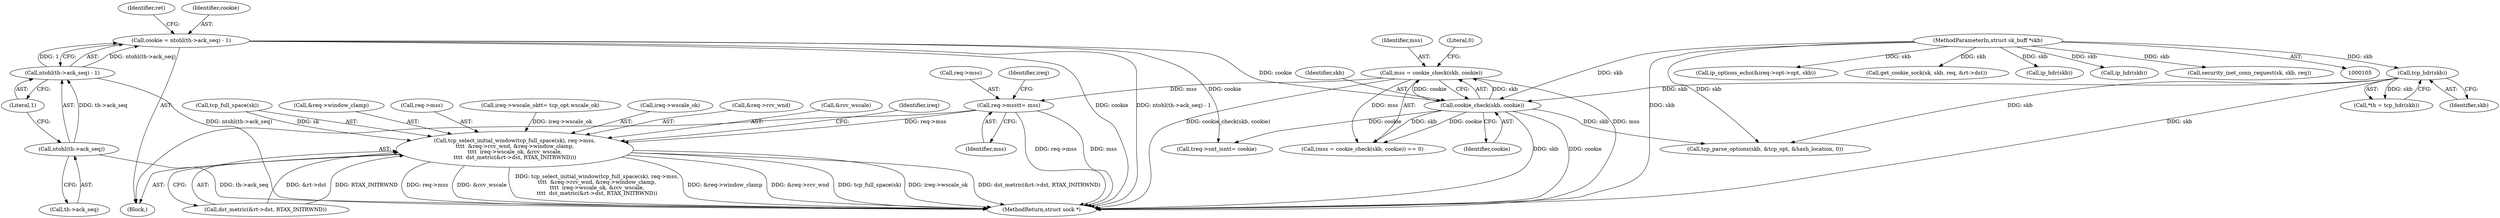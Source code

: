 digraph "0_linux_f6d8bd051c391c1c0458a30b2a7abcd939329259_28@pointer" {
"1000232" [label="(Call,req->mss\t\t= mss)"];
"1000160" [label="(Call,mss = cookie_check(skb, cookie))"];
"1000162" [label="(Call,cookie_check(skb, cookie))"];
"1000122" [label="(Call,tcp_hdr(skb))"];
"1000107" [label="(MethodParameterIn,struct sk_buff *skb)"];
"1000125" [label="(Call,cookie = ntohl(th->ack_seq) - 1)"];
"1000127" [label="(Call,ntohl(th->ack_seq) - 1)"];
"1000128" [label="(Call,ntohl(th->ack_seq))"];
"1000440" [label="(Call,tcp_select_initial_window(tcp_full_space(sk), req->mss,\n\t\t\t\t  &req->rcv_wnd, &req->window_clamp,\n\t\t\t\t  ireq->wscale_ok, &rcv_wscale,\n\t\t\t\t  dst_metric(&rt->dst, RTAX_INITRWND)))"];
"1000483" [label="(MethodReturn,struct sock *)"];
"1000125" [label="(Call,cookie = ntohl(th->ack_seq) - 1)"];
"1000457" [label="(Call,&rcv_wscale)"];
"1000467" [label="(Identifier,ireq)"];
"1000129" [label="(Call,th->ack_seq)"];
"1000236" [label="(Identifier,mss)"];
"1000233" [label="(Call,req->mss)"];
"1000459" [label="(Call,dst_metric(&rt->dst, RTAX_INITRWND))"];
"1000109" [label="(Block,)"];
"1000159" [label="(Call,(mss = cookie_check(skb, cookie)) == 0)"];
"1000128" [label="(Call,ntohl(th->ack_seq))"];
"1000342" [label="(Call,ip_options_echo(&ireq->opt->opt, skb))"];
"1000472" [label="(Call,get_cookie_sock(sk, skb, req, &rt->dst))"];
"1000127" [label="(Call,ntohl(th->ack_seq) - 1)"];
"1000441" [label="(Call,tcp_full_space(sk))"];
"1000450" [label="(Call,&req->window_clamp)"];
"1000122" [label="(Call,tcp_hdr(skb))"];
"1000443" [label="(Call,req->mss)"];
"1000256" [label="(Call,ip_hdr(skb))"];
"1000135" [label="(Identifier,ret)"];
"1000132" [label="(Literal,1)"];
"1000440" [label="(Call,tcp_select_initial_window(tcp_full_space(sk), req->mss,\n\t\t\t\t  &req->rcv_wnd, &req->window_clamp,\n\t\t\t\t  ireq->wscale_ok, &rcv_wscale,\n\t\t\t\t  dst_metric(&rt->dst, RTAX_INITRWND)))"];
"1000286" [label="(Call,ireq->wscale_ok\t\t= tcp_opt.wscale_ok)"];
"1000164" [label="(Identifier,cookie)"];
"1000163" [label="(Identifier,skb)"];
"1000160" [label="(Call,mss = cookie_check(skb, cookie))"];
"1000165" [label="(Literal,0)"];
"1000454" [label="(Call,ireq->wscale_ok)"];
"1000182" [label="(Call,tcp_parse_options(skb, &tcp_opt, &hash_location, 0))"];
"1000162" [label="(Call,cookie_check(skb, cookie))"];
"1000107" [label="(MethodParameterIn,struct sk_buff *skb)"];
"1000239" [label="(Identifier,ireq)"];
"1000120" [label="(Call,*th = tcp_hdr(skb))"];
"1000264" [label="(Call,ip_hdr(skb))"];
"1000446" [label="(Call,&req->rcv_wnd)"];
"1000123" [label="(Identifier,skb)"];
"1000227" [label="(Call,treq->snt_isn\t\t= cookie)"];
"1000232" [label="(Call,req->mss\t\t= mss)"];
"1000161" [label="(Identifier,mss)"];
"1000361" [label="(Call,security_inet_conn_request(sk, skb, req))"];
"1000126" [label="(Identifier,cookie)"];
"1000232" -> "1000109"  [label="AST: "];
"1000232" -> "1000236"  [label="CFG: "];
"1000233" -> "1000232"  [label="AST: "];
"1000236" -> "1000232"  [label="AST: "];
"1000239" -> "1000232"  [label="CFG: "];
"1000232" -> "1000483"  [label="DDG: req->mss"];
"1000232" -> "1000483"  [label="DDG: mss"];
"1000160" -> "1000232"  [label="DDG: mss"];
"1000232" -> "1000440"  [label="DDG: req->mss"];
"1000160" -> "1000159"  [label="AST: "];
"1000160" -> "1000162"  [label="CFG: "];
"1000161" -> "1000160"  [label="AST: "];
"1000162" -> "1000160"  [label="AST: "];
"1000165" -> "1000160"  [label="CFG: "];
"1000160" -> "1000483"  [label="DDG: cookie_check(skb, cookie)"];
"1000160" -> "1000483"  [label="DDG: mss"];
"1000160" -> "1000159"  [label="DDG: mss"];
"1000162" -> "1000160"  [label="DDG: skb"];
"1000162" -> "1000160"  [label="DDG: cookie"];
"1000162" -> "1000164"  [label="CFG: "];
"1000163" -> "1000162"  [label="AST: "];
"1000164" -> "1000162"  [label="AST: "];
"1000162" -> "1000483"  [label="DDG: cookie"];
"1000162" -> "1000483"  [label="DDG: skb"];
"1000162" -> "1000159"  [label="DDG: skb"];
"1000162" -> "1000159"  [label="DDG: cookie"];
"1000122" -> "1000162"  [label="DDG: skb"];
"1000107" -> "1000162"  [label="DDG: skb"];
"1000125" -> "1000162"  [label="DDG: cookie"];
"1000162" -> "1000182"  [label="DDG: skb"];
"1000162" -> "1000227"  [label="DDG: cookie"];
"1000122" -> "1000120"  [label="AST: "];
"1000122" -> "1000123"  [label="CFG: "];
"1000123" -> "1000122"  [label="AST: "];
"1000120" -> "1000122"  [label="CFG: "];
"1000122" -> "1000483"  [label="DDG: skb"];
"1000122" -> "1000120"  [label="DDG: skb"];
"1000107" -> "1000122"  [label="DDG: skb"];
"1000122" -> "1000182"  [label="DDG: skb"];
"1000107" -> "1000105"  [label="AST: "];
"1000107" -> "1000483"  [label="DDG: skb"];
"1000107" -> "1000182"  [label="DDG: skb"];
"1000107" -> "1000256"  [label="DDG: skb"];
"1000107" -> "1000264"  [label="DDG: skb"];
"1000107" -> "1000342"  [label="DDG: skb"];
"1000107" -> "1000361"  [label="DDG: skb"];
"1000107" -> "1000472"  [label="DDG: skb"];
"1000125" -> "1000109"  [label="AST: "];
"1000125" -> "1000127"  [label="CFG: "];
"1000126" -> "1000125"  [label="AST: "];
"1000127" -> "1000125"  [label="AST: "];
"1000135" -> "1000125"  [label="CFG: "];
"1000125" -> "1000483"  [label="DDG: cookie"];
"1000125" -> "1000483"  [label="DDG: ntohl(th->ack_seq) - 1"];
"1000127" -> "1000125"  [label="DDG: ntohl(th->ack_seq)"];
"1000127" -> "1000125"  [label="DDG: 1"];
"1000125" -> "1000227"  [label="DDG: cookie"];
"1000127" -> "1000132"  [label="CFG: "];
"1000128" -> "1000127"  [label="AST: "];
"1000132" -> "1000127"  [label="AST: "];
"1000127" -> "1000483"  [label="DDG: ntohl(th->ack_seq)"];
"1000128" -> "1000127"  [label="DDG: th->ack_seq"];
"1000128" -> "1000129"  [label="CFG: "];
"1000129" -> "1000128"  [label="AST: "];
"1000132" -> "1000128"  [label="CFG: "];
"1000128" -> "1000483"  [label="DDG: th->ack_seq"];
"1000440" -> "1000109"  [label="AST: "];
"1000440" -> "1000459"  [label="CFG: "];
"1000441" -> "1000440"  [label="AST: "];
"1000443" -> "1000440"  [label="AST: "];
"1000446" -> "1000440"  [label="AST: "];
"1000450" -> "1000440"  [label="AST: "];
"1000454" -> "1000440"  [label="AST: "];
"1000457" -> "1000440"  [label="AST: "];
"1000459" -> "1000440"  [label="AST: "];
"1000467" -> "1000440"  [label="CFG: "];
"1000440" -> "1000483"  [label="DDG: dst_metric(&rt->dst, RTAX_INITRWND)"];
"1000440" -> "1000483"  [label="DDG: req->mss"];
"1000440" -> "1000483"  [label="DDG: &rcv_wscale"];
"1000440" -> "1000483"  [label="DDG: tcp_select_initial_window(tcp_full_space(sk), req->mss,\n\t\t\t\t  &req->rcv_wnd, &req->window_clamp,\n\t\t\t\t  ireq->wscale_ok, &rcv_wscale,\n\t\t\t\t  dst_metric(&rt->dst, RTAX_INITRWND))"];
"1000440" -> "1000483"  [label="DDG: &req->window_clamp"];
"1000440" -> "1000483"  [label="DDG: &req->rcv_wnd"];
"1000440" -> "1000483"  [label="DDG: tcp_full_space(sk)"];
"1000440" -> "1000483"  [label="DDG: ireq->wscale_ok"];
"1000441" -> "1000440"  [label="DDG: sk"];
"1000286" -> "1000440"  [label="DDG: ireq->wscale_ok"];
"1000459" -> "1000440"  [label="DDG: &rt->dst"];
"1000459" -> "1000440"  [label="DDG: RTAX_INITRWND"];
}
